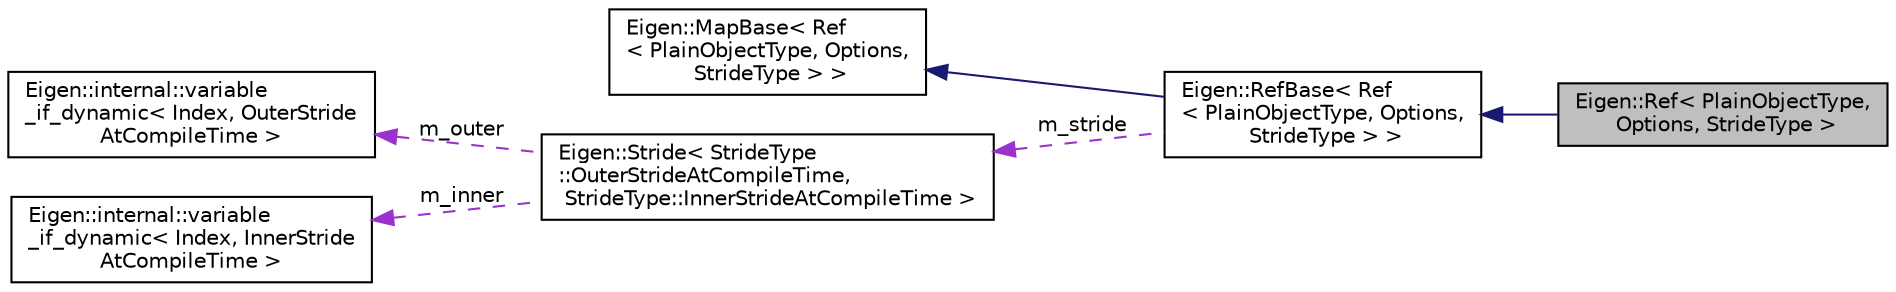 digraph "Eigen::Ref&lt; PlainObjectType, Options, StrideType &gt;"
{
  edge [fontname="Helvetica",fontsize="10",labelfontname="Helvetica",labelfontsize="10"];
  node [fontname="Helvetica",fontsize="10",shape=record];
  rankdir="LR";
  Node1 [label="Eigen::Ref\< PlainObjectType,\l Options, StrideType \>",height=0.2,width=0.4,color="black", fillcolor="grey75", style="filled", fontcolor="black"];
  Node2 -> Node1 [dir="back",color="midnightblue",fontsize="10",style="solid",fontname="Helvetica"];
  Node2 [label="Eigen::RefBase\< Ref\l\< PlainObjectType, Options,\l StrideType \> \>",height=0.2,width=0.4,color="black", fillcolor="white", style="filled",URL="$class_eigen_1_1_ref_base.html"];
  Node3 -> Node2 [dir="back",color="midnightblue",fontsize="10",style="solid",fontname="Helvetica"];
  Node3 [label="Eigen::MapBase\< Ref\l\< PlainObjectType, Options,\l StrideType \> \>",height=0.2,width=0.4,color="black", fillcolor="white", style="filled",URL="$class_eigen_1_1_map_base.html"];
  Node4 -> Node2 [dir="back",color="darkorchid3",fontsize="10",style="dashed",label=" m_stride" ,fontname="Helvetica"];
  Node4 [label="Eigen::Stride\< StrideType\l::OuterStrideAtCompileTime,\l StrideType::InnerStrideAtCompileTime \>",height=0.2,width=0.4,color="black", fillcolor="white", style="filled",URL="$class_eigen_1_1_stride.html"];
  Node5 -> Node4 [dir="back",color="darkorchid3",fontsize="10",style="dashed",label=" m_outer" ,fontname="Helvetica"];
  Node5 [label="Eigen::internal::variable\l_if_dynamic\< Index, OuterStride\lAtCompileTime \>",height=0.2,width=0.4,color="black", fillcolor="white", style="filled",URL="$class_eigen_1_1internal_1_1variable__if__dynamic.html"];
  Node6 -> Node4 [dir="back",color="darkorchid3",fontsize="10",style="dashed",label=" m_inner" ,fontname="Helvetica"];
  Node6 [label="Eigen::internal::variable\l_if_dynamic\< Index, InnerStride\lAtCompileTime \>",height=0.2,width=0.4,color="black", fillcolor="white", style="filled",URL="$class_eigen_1_1internal_1_1variable__if__dynamic.html"];
}
